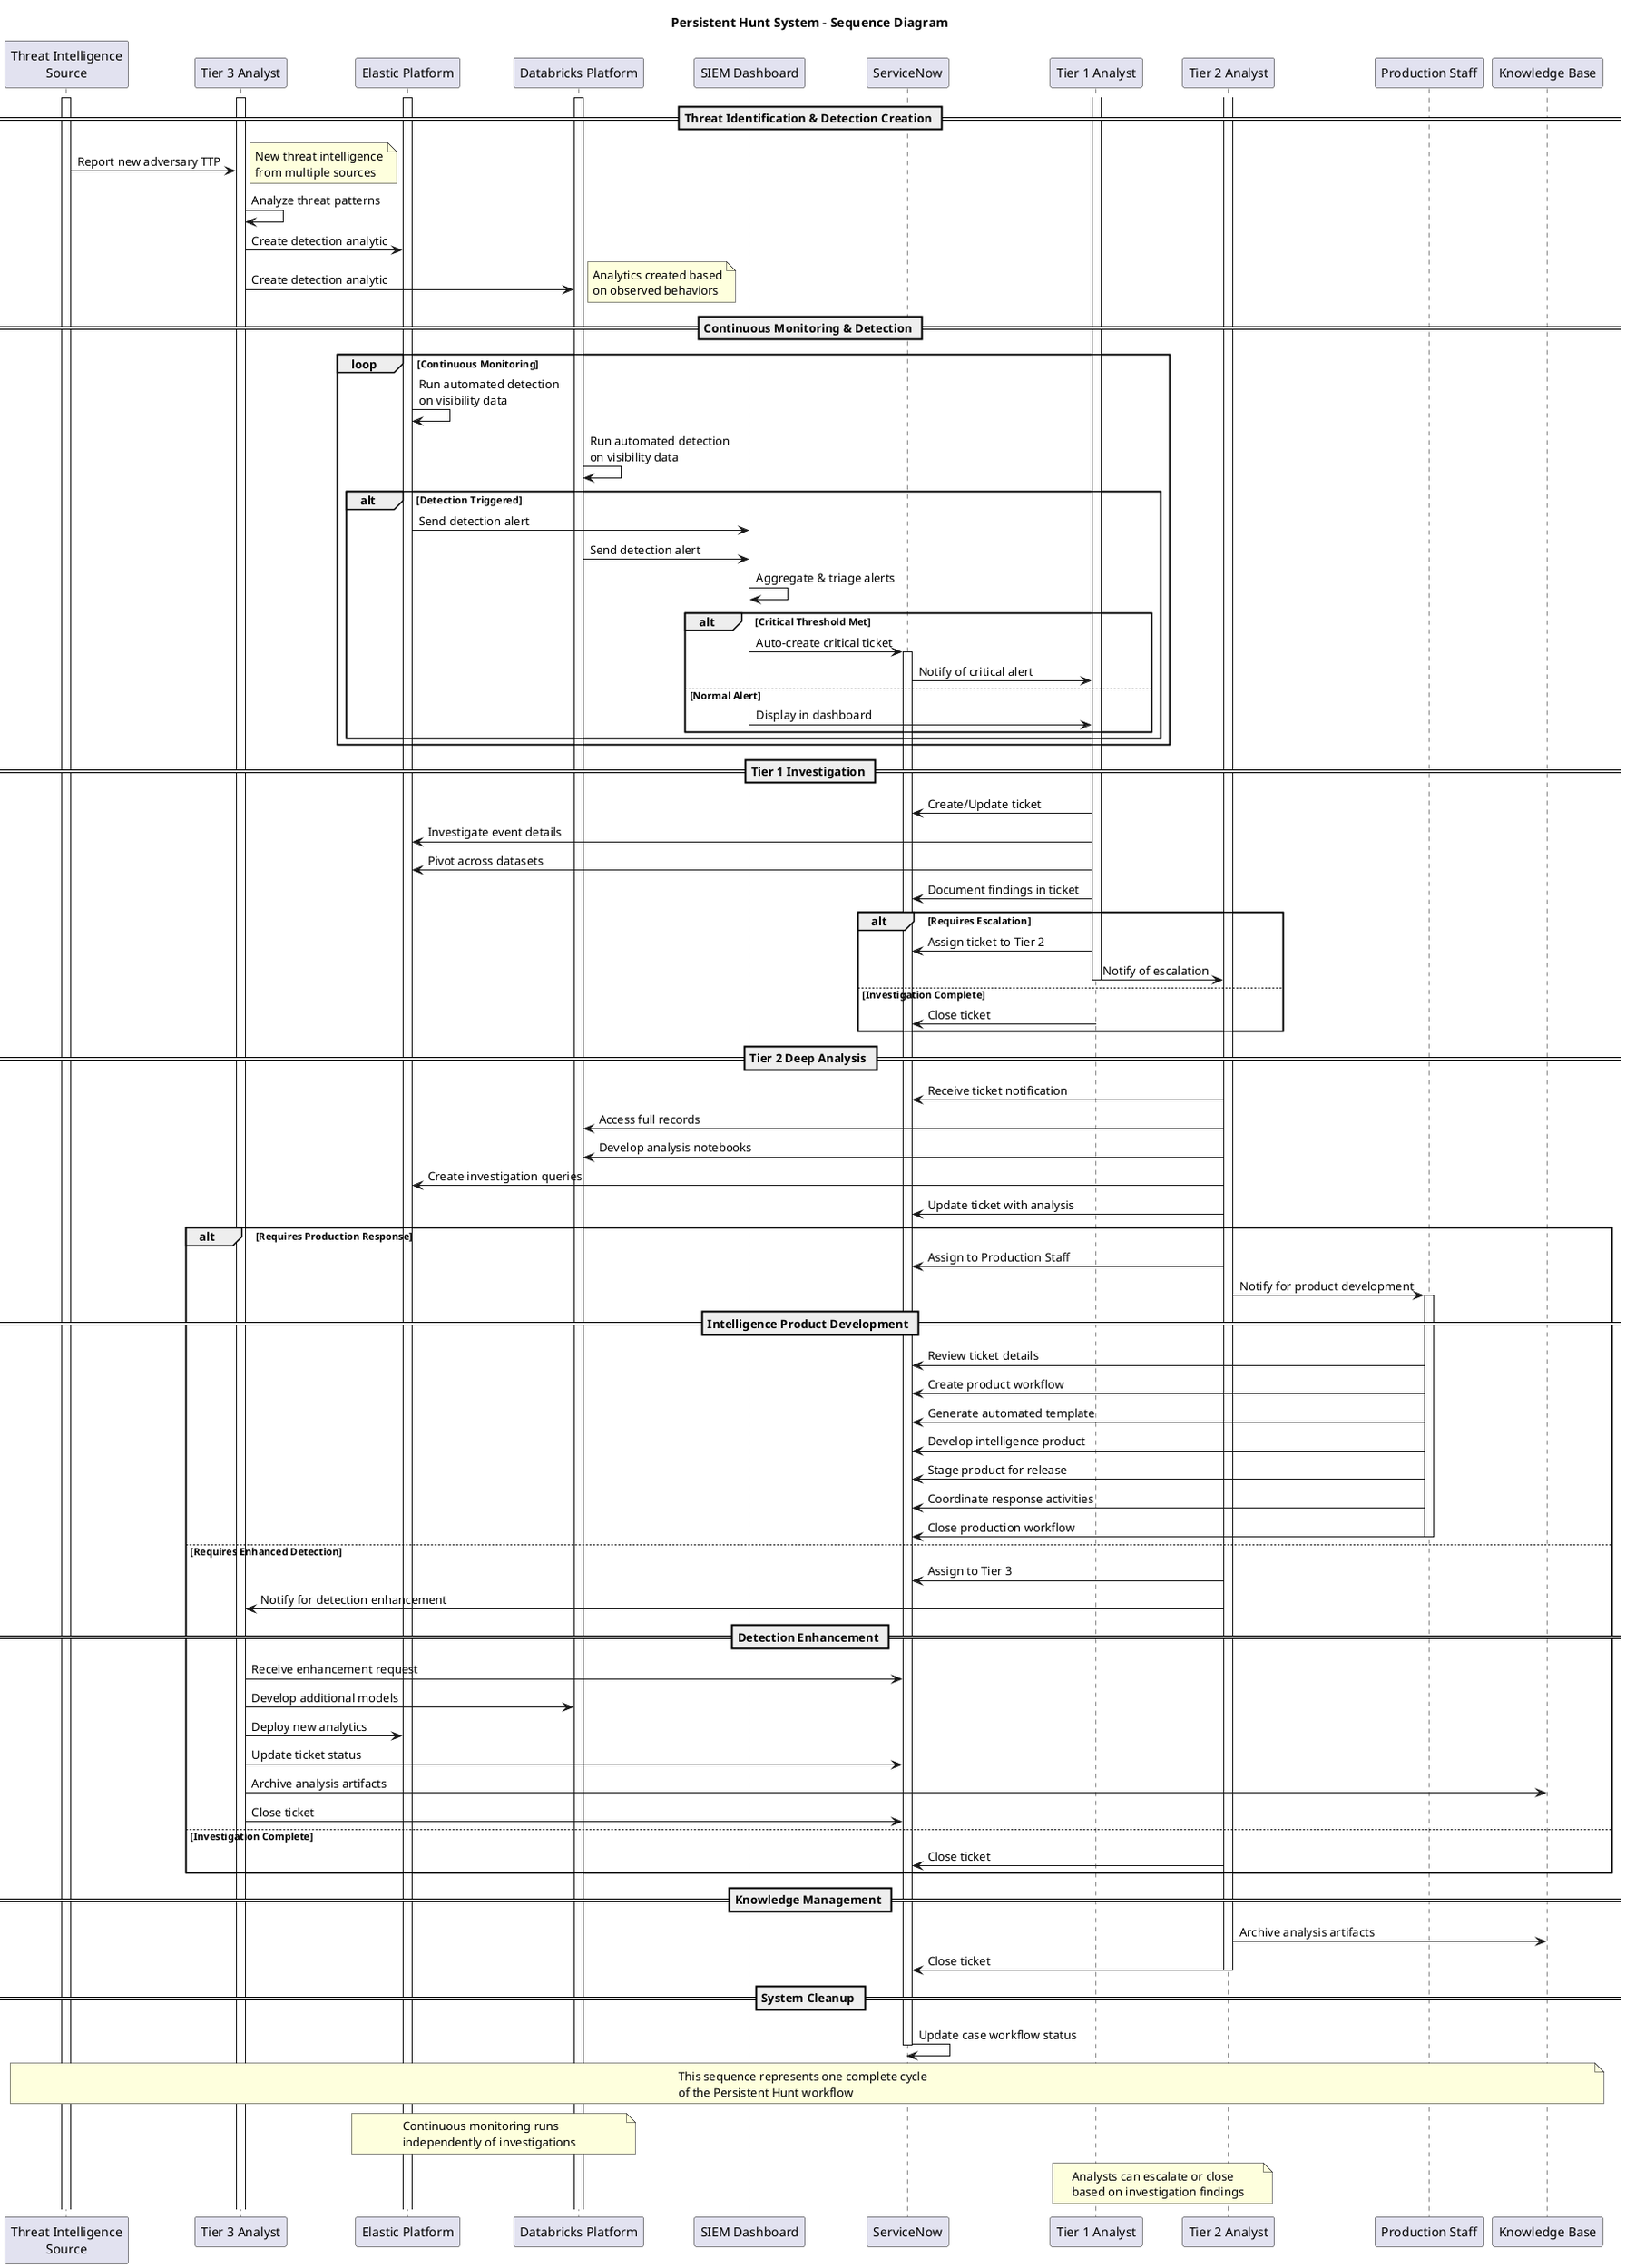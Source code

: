 @startuml
'!theme plain
title Persistent Hunt System - Sequence Diagram

' Define participants
participant "Threat Intelligence\nSource" as TI
participant "Tier 3 Analyst" as T3
participant "Elastic Platform" as Elastic
participant "Databricks Platform" as Databricks
participant "SIEM Dashboard" as SIEM
participant "ServiceNow" as SN
participant "Tier 1 Analyst" as T1
participant "Tier 2 Analyst" as T2
participant "Production Staff" as Prod
participant "Knowledge Base" as KB

' Activation boxes
activate TI
activate T3
activate Elastic
activate Databricks

== Threat Identification & Detection Creation ==
TI -> T3 : Report new adversary TTP
note right : New threat intelligence\nfrom multiple sources
T3 -> T3 : Analyze threat patterns
T3 -> Elastic : Create detection analytic
T3 -> Databricks : Create detection analytic
note right : Analytics created based\non observed behaviors

== Continuous Monitoring & Detection ==
loop Continuous Monitoring
    Elastic -> Elastic : Run automated detection\non visibility data
    Databricks -> Databricks : Run automated detection\non visibility data
    
    alt Detection Triggered
        Elastic -> SIEM : Send detection alert
        Databricks -> SIEM : Send detection alert
        SIEM -> SIEM : Aggregate & triage alerts
        
        alt Critical Threshold Met
            SIEM -> SN : Auto-create critical ticket
            activate SN
            SN -> T1 : Notify of critical alert
        else Normal Alert
            SIEM -> T1 : Display in dashboard
        end
    end
end

== Tier 1 Investigation ==
activate T1
T1 -> SN : Create/Update ticket
T1 -> Elastic : Investigate event details
T1 -> Elastic : Pivot across datasets
T1 -> SN : Document findings in ticket

alt Requires Escalation
    T1 -> SN : Assign ticket to Tier 2
    T1 -> T2 : Notify of escalation
    deactivate T1
else Investigation Complete
    T1 -> SN : Close ticket
    deactivate T1
end

== Tier 2 Deep Analysis ==
activate T2
T2 -> SN : Receive ticket notification
T2 -> Databricks : Access full records
T2 -> Databricks : Develop analysis notebooks
T2 -> Elastic : Create investigation queries
T2 -> SN : Update ticket with analysis

alt Requires Production Response
    T2 -> SN : Assign to Production Staff
    T2 -> Prod : Notify for product development
    
    == Intelligence Product Development ==
    activate Prod
    Prod -> SN : Review ticket details
    Prod -> SN : Create product workflow
    Prod -> SN : Generate automated template
    Prod -> SN : Develop intelligence product
    Prod -> SN : Stage product for release
    Prod -> SN : Coordinate response activities
    Prod -> SN : Close production workflow
    deactivate Prod
    
else Requires Enhanced Detection
    T2 -> SN : Assign to Tier 3
    T2 -> T3 : Notify for detection enhancement
    
    == Detection Enhancement ==
    T3 -> SN : Receive enhancement request
    T3 -> Databricks : Develop additional models
    T3 -> Elastic : Deploy new analytics
    T3 -> SN : Update ticket status
    T3 -> KB : Archive analysis artifacts
    T3 -> SN : Close ticket
    
else Investigation Complete
    T2 -> SN : Close ticket
end

== Knowledge Management ==
T2 -> KB : Archive analysis artifacts
T2 -> SN : Close ticket
deactivate T2

== System Cleanup ==
SN -> SN : Update case workflow status
deactivate SN

' Notes
note over TI, KB : This sequence represents one complete cycle\nof the Persistent Hunt workflow
note over Elastic, Databricks : Continuous monitoring runs\nindependently of investigations
note over T1, T2 : Analysts can escalate or close\nbased on investigation findings

' Styling
skinparam participant {
    BackgroundColor lightblue
    BorderColor darkblue
}
skinparam note {
    BackgroundColor lightyellow
    BorderColor orange
}

@enduml